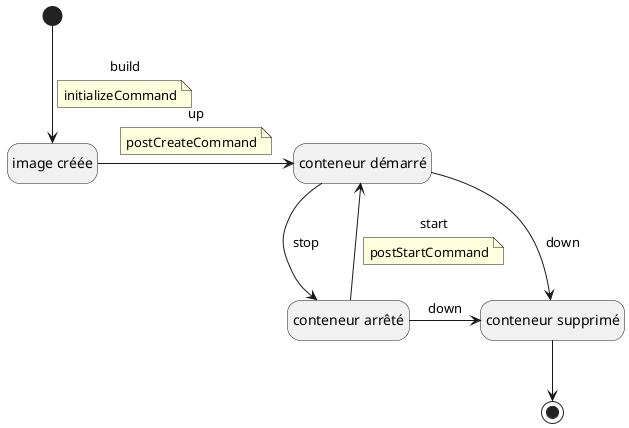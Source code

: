 @startuml
hide empty description

state "image créée" as created
state "conteneur démarré" as started
state "conteneur arrêté" as stoped
state "conteneur supprimé" as dropped

[*] --> created : build
note on link
  initializeCommand
end note
created -> started : up
note on link
  postCreateCommand
end note
started -> stoped : stop
stoped --> started : start
note on link
  postStartCommand
end note
stoped -> dropped : down
started -> dropped : down
dropped --> [*]

@enduml
